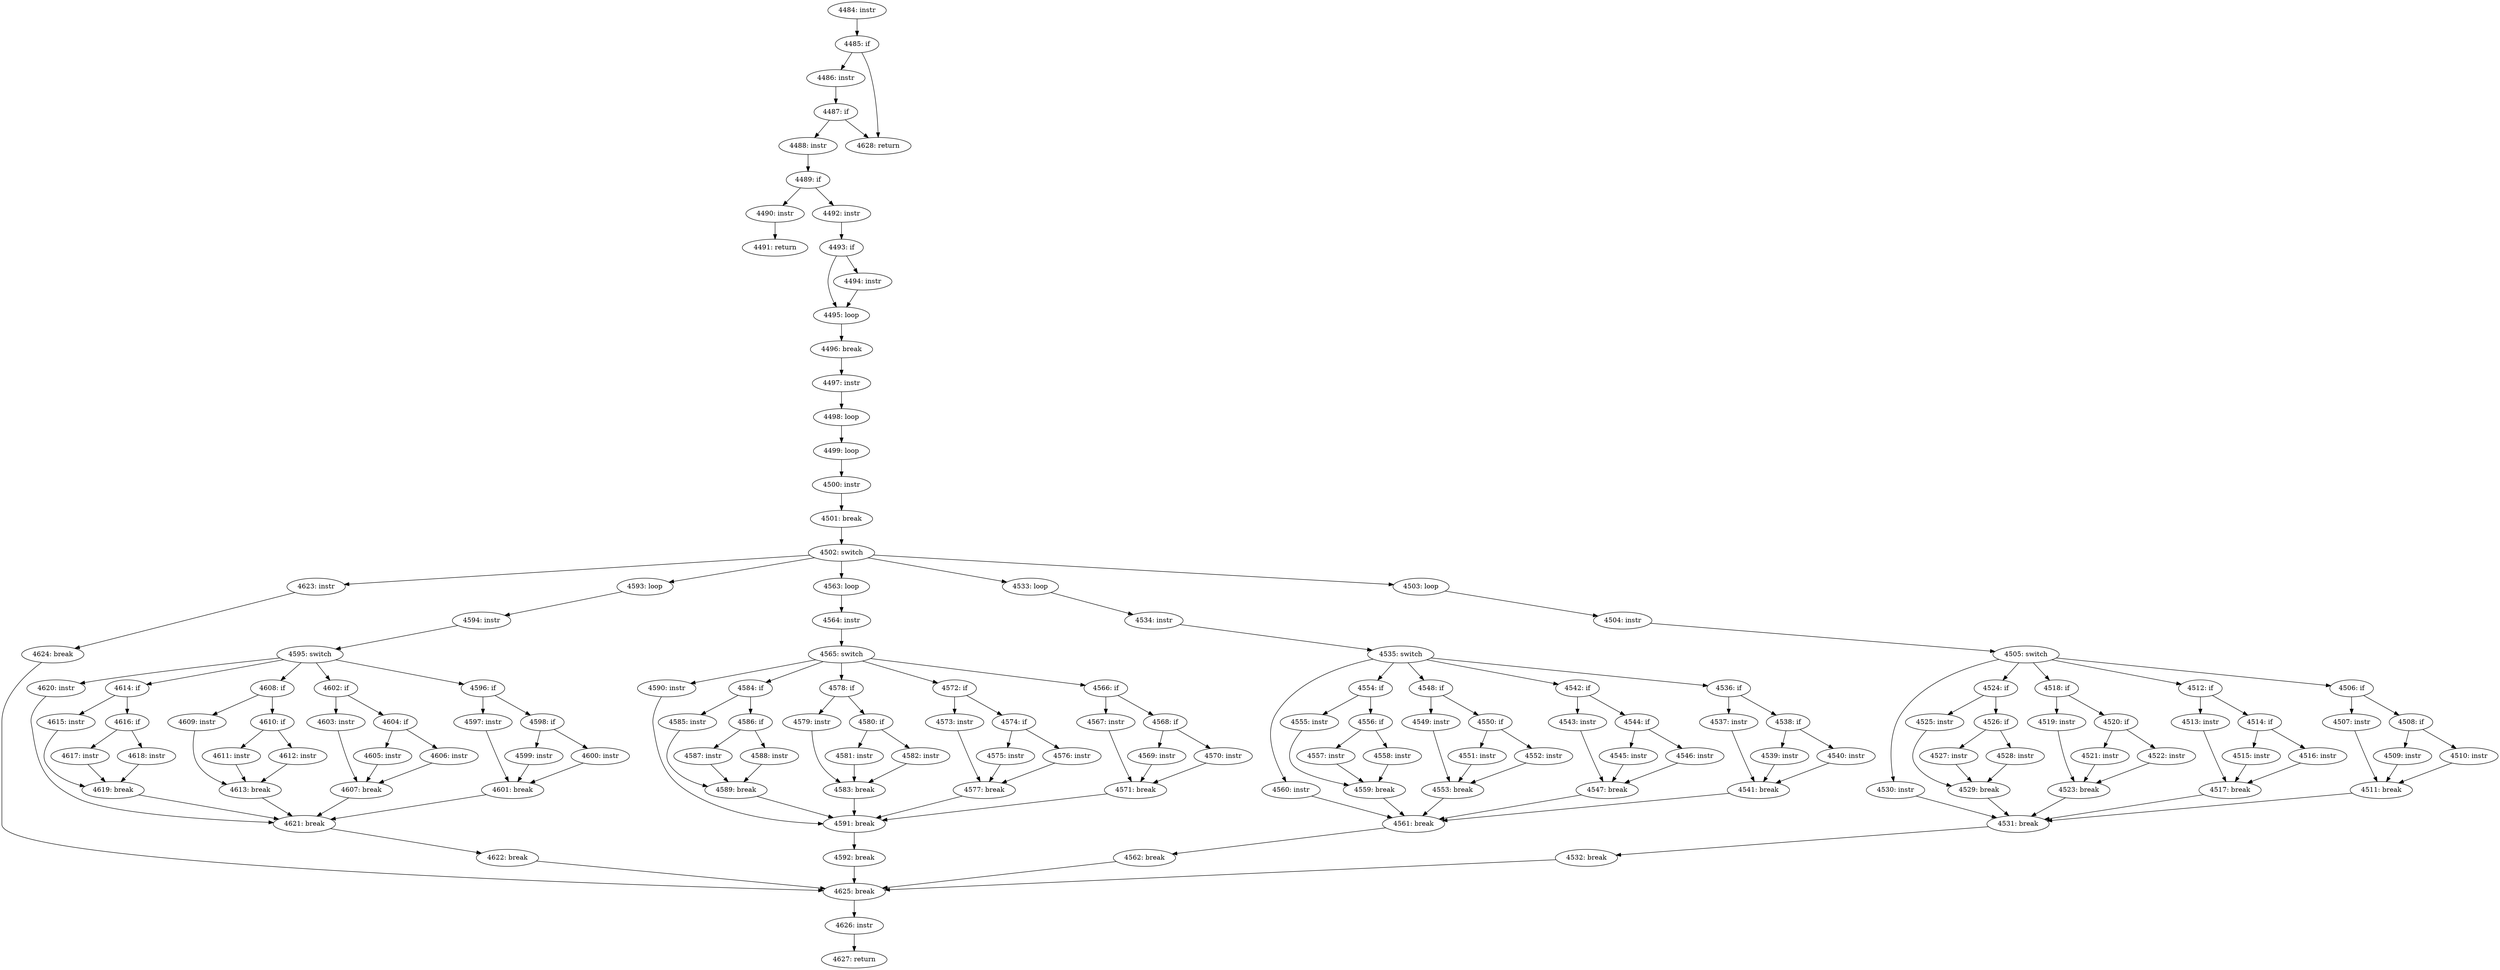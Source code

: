 digraph CFG_tcp_try_undo_partial {
4484 [label="4484: instr"]
	4484 -> 4485
4485 [label="4485: if"]
	4485 -> 4486
	4485 -> 4628
4486 [label="4486: instr"]
	4486 -> 4487
4487 [label="4487: if"]
	4487 -> 4488
	4487 -> 4628
4488 [label="4488: instr"]
	4488 -> 4489
4489 [label="4489: if"]
	4489 -> 4490
	4489 -> 4492
4490 [label="4490: instr"]
	4490 -> 4491
4491 [label="4491: return"]
	
4492 [label="4492: instr"]
	4492 -> 4493
4493 [label="4493: if"]
	4493 -> 4495
	4493 -> 4494
4494 [label="4494: instr"]
	4494 -> 4495
4495 [label="4495: loop"]
	4495 -> 4496
4496 [label="4496: break"]
	4496 -> 4497
4497 [label="4497: instr"]
	4497 -> 4498
4498 [label="4498: loop"]
	4498 -> 4499
4499 [label="4499: loop"]
	4499 -> 4500
4500 [label="4500: instr"]
	4500 -> 4501
4501 [label="4501: break"]
	4501 -> 4502
4502 [label="4502: switch"]
	4502 -> 4623
	4502 -> 4593
	4502 -> 4563
	4502 -> 4533
	4502 -> 4503
4503 [label="4503: loop"]
	4503 -> 4504
4504 [label="4504: instr"]
	4504 -> 4505
4505 [label="4505: switch"]
	4505 -> 4530
	4505 -> 4524
	4505 -> 4518
	4505 -> 4512
	4505 -> 4506
4506 [label="4506: if"]
	4506 -> 4507
	4506 -> 4508
4507 [label="4507: instr"]
	4507 -> 4511
4508 [label="4508: if"]
	4508 -> 4509
	4508 -> 4510
4509 [label="4509: instr"]
	4509 -> 4511
4510 [label="4510: instr"]
	4510 -> 4511
4511 [label="4511: break"]
	4511 -> 4531
4512 [label="4512: if"]
	4512 -> 4513
	4512 -> 4514
4513 [label="4513: instr"]
	4513 -> 4517
4514 [label="4514: if"]
	4514 -> 4515
	4514 -> 4516
4515 [label="4515: instr"]
	4515 -> 4517
4516 [label="4516: instr"]
	4516 -> 4517
4517 [label="4517: break"]
	4517 -> 4531
4518 [label="4518: if"]
	4518 -> 4519
	4518 -> 4520
4519 [label="4519: instr"]
	4519 -> 4523
4520 [label="4520: if"]
	4520 -> 4521
	4520 -> 4522
4521 [label="4521: instr"]
	4521 -> 4523
4522 [label="4522: instr"]
	4522 -> 4523
4523 [label="4523: break"]
	4523 -> 4531
4524 [label="4524: if"]
	4524 -> 4525
	4524 -> 4526
4525 [label="4525: instr"]
	4525 -> 4529
4526 [label="4526: if"]
	4526 -> 4527
	4526 -> 4528
4527 [label="4527: instr"]
	4527 -> 4529
4528 [label="4528: instr"]
	4528 -> 4529
4529 [label="4529: break"]
	4529 -> 4531
4530 [label="4530: instr"]
	4530 -> 4531
4531 [label="4531: break"]
	4531 -> 4532
4532 [label="4532: break"]
	4532 -> 4625
4533 [label="4533: loop"]
	4533 -> 4534
4534 [label="4534: instr"]
	4534 -> 4535
4535 [label="4535: switch"]
	4535 -> 4560
	4535 -> 4554
	4535 -> 4548
	4535 -> 4542
	4535 -> 4536
4536 [label="4536: if"]
	4536 -> 4537
	4536 -> 4538
4537 [label="4537: instr"]
	4537 -> 4541
4538 [label="4538: if"]
	4538 -> 4539
	4538 -> 4540
4539 [label="4539: instr"]
	4539 -> 4541
4540 [label="4540: instr"]
	4540 -> 4541
4541 [label="4541: break"]
	4541 -> 4561
4542 [label="4542: if"]
	4542 -> 4543
	4542 -> 4544
4543 [label="4543: instr"]
	4543 -> 4547
4544 [label="4544: if"]
	4544 -> 4545
	4544 -> 4546
4545 [label="4545: instr"]
	4545 -> 4547
4546 [label="4546: instr"]
	4546 -> 4547
4547 [label="4547: break"]
	4547 -> 4561
4548 [label="4548: if"]
	4548 -> 4549
	4548 -> 4550
4549 [label="4549: instr"]
	4549 -> 4553
4550 [label="4550: if"]
	4550 -> 4551
	4550 -> 4552
4551 [label="4551: instr"]
	4551 -> 4553
4552 [label="4552: instr"]
	4552 -> 4553
4553 [label="4553: break"]
	4553 -> 4561
4554 [label="4554: if"]
	4554 -> 4555
	4554 -> 4556
4555 [label="4555: instr"]
	4555 -> 4559
4556 [label="4556: if"]
	4556 -> 4557
	4556 -> 4558
4557 [label="4557: instr"]
	4557 -> 4559
4558 [label="4558: instr"]
	4558 -> 4559
4559 [label="4559: break"]
	4559 -> 4561
4560 [label="4560: instr"]
	4560 -> 4561
4561 [label="4561: break"]
	4561 -> 4562
4562 [label="4562: break"]
	4562 -> 4625
4563 [label="4563: loop"]
	4563 -> 4564
4564 [label="4564: instr"]
	4564 -> 4565
4565 [label="4565: switch"]
	4565 -> 4590
	4565 -> 4584
	4565 -> 4578
	4565 -> 4572
	4565 -> 4566
4566 [label="4566: if"]
	4566 -> 4567
	4566 -> 4568
4567 [label="4567: instr"]
	4567 -> 4571
4568 [label="4568: if"]
	4568 -> 4569
	4568 -> 4570
4569 [label="4569: instr"]
	4569 -> 4571
4570 [label="4570: instr"]
	4570 -> 4571
4571 [label="4571: break"]
	4571 -> 4591
4572 [label="4572: if"]
	4572 -> 4573
	4572 -> 4574
4573 [label="4573: instr"]
	4573 -> 4577
4574 [label="4574: if"]
	4574 -> 4575
	4574 -> 4576
4575 [label="4575: instr"]
	4575 -> 4577
4576 [label="4576: instr"]
	4576 -> 4577
4577 [label="4577: break"]
	4577 -> 4591
4578 [label="4578: if"]
	4578 -> 4579
	4578 -> 4580
4579 [label="4579: instr"]
	4579 -> 4583
4580 [label="4580: if"]
	4580 -> 4581
	4580 -> 4582
4581 [label="4581: instr"]
	4581 -> 4583
4582 [label="4582: instr"]
	4582 -> 4583
4583 [label="4583: break"]
	4583 -> 4591
4584 [label="4584: if"]
	4584 -> 4585
	4584 -> 4586
4585 [label="4585: instr"]
	4585 -> 4589
4586 [label="4586: if"]
	4586 -> 4587
	4586 -> 4588
4587 [label="4587: instr"]
	4587 -> 4589
4588 [label="4588: instr"]
	4588 -> 4589
4589 [label="4589: break"]
	4589 -> 4591
4590 [label="4590: instr"]
	4590 -> 4591
4591 [label="4591: break"]
	4591 -> 4592
4592 [label="4592: break"]
	4592 -> 4625
4593 [label="4593: loop"]
	4593 -> 4594
4594 [label="4594: instr"]
	4594 -> 4595
4595 [label="4595: switch"]
	4595 -> 4620
	4595 -> 4614
	4595 -> 4608
	4595 -> 4602
	4595 -> 4596
4596 [label="4596: if"]
	4596 -> 4597
	4596 -> 4598
4597 [label="4597: instr"]
	4597 -> 4601
4598 [label="4598: if"]
	4598 -> 4599
	4598 -> 4600
4599 [label="4599: instr"]
	4599 -> 4601
4600 [label="4600: instr"]
	4600 -> 4601
4601 [label="4601: break"]
	4601 -> 4621
4602 [label="4602: if"]
	4602 -> 4603
	4602 -> 4604
4603 [label="4603: instr"]
	4603 -> 4607
4604 [label="4604: if"]
	4604 -> 4605
	4604 -> 4606
4605 [label="4605: instr"]
	4605 -> 4607
4606 [label="4606: instr"]
	4606 -> 4607
4607 [label="4607: break"]
	4607 -> 4621
4608 [label="4608: if"]
	4608 -> 4609
	4608 -> 4610
4609 [label="4609: instr"]
	4609 -> 4613
4610 [label="4610: if"]
	4610 -> 4611
	4610 -> 4612
4611 [label="4611: instr"]
	4611 -> 4613
4612 [label="4612: instr"]
	4612 -> 4613
4613 [label="4613: break"]
	4613 -> 4621
4614 [label="4614: if"]
	4614 -> 4615
	4614 -> 4616
4615 [label="4615: instr"]
	4615 -> 4619
4616 [label="4616: if"]
	4616 -> 4617
	4616 -> 4618
4617 [label="4617: instr"]
	4617 -> 4619
4618 [label="4618: instr"]
	4618 -> 4619
4619 [label="4619: break"]
	4619 -> 4621
4620 [label="4620: instr"]
	4620 -> 4621
4621 [label="4621: break"]
	4621 -> 4622
4622 [label="4622: break"]
	4622 -> 4625
4623 [label="4623: instr"]
	4623 -> 4624
4624 [label="4624: break"]
	4624 -> 4625
4625 [label="4625: break"]
	4625 -> 4626
4626 [label="4626: instr"]
	4626 -> 4627
4627 [label="4627: return"]
	
4628 [label="4628: return"]
	
}
